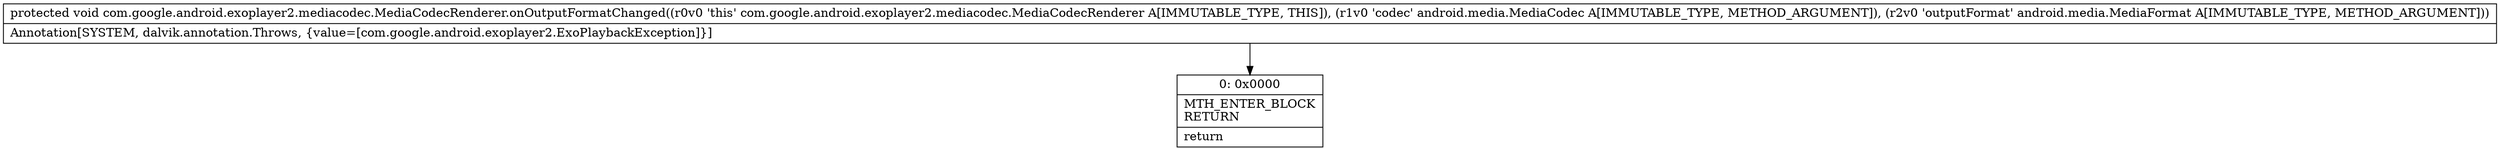 digraph "CFG forcom.google.android.exoplayer2.mediacodec.MediaCodecRenderer.onOutputFormatChanged(Landroid\/media\/MediaCodec;Landroid\/media\/MediaFormat;)V" {
Node_0 [shape=record,label="{0\:\ 0x0000|MTH_ENTER_BLOCK\lRETURN\l|return\l}"];
MethodNode[shape=record,label="{protected void com.google.android.exoplayer2.mediacodec.MediaCodecRenderer.onOutputFormatChanged((r0v0 'this' com.google.android.exoplayer2.mediacodec.MediaCodecRenderer A[IMMUTABLE_TYPE, THIS]), (r1v0 'codec' android.media.MediaCodec A[IMMUTABLE_TYPE, METHOD_ARGUMENT]), (r2v0 'outputFormat' android.media.MediaFormat A[IMMUTABLE_TYPE, METHOD_ARGUMENT]))  | Annotation[SYSTEM, dalvik.annotation.Throws, \{value=[com.google.android.exoplayer2.ExoPlaybackException]\}]\l}"];
MethodNode -> Node_0;
}

